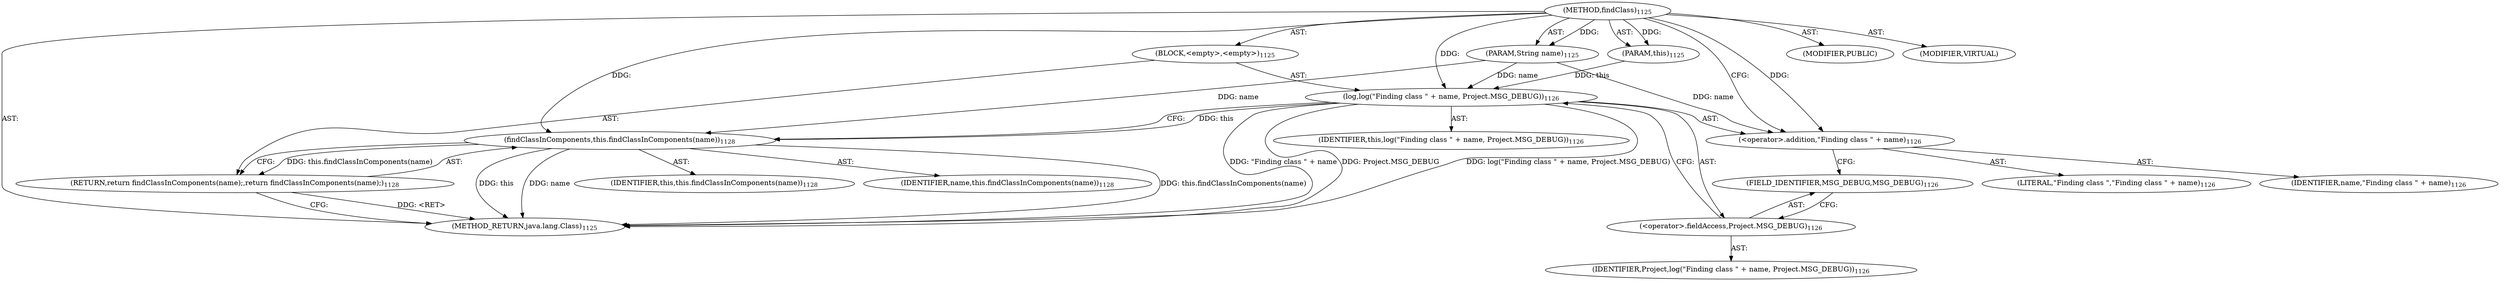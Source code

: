 digraph "findClass" {  
"111669149733" [label = <(METHOD,findClass)<SUB>1125</SUB>> ]
"115964117012" [label = <(PARAM,this)<SUB>1125</SUB>> ]
"115964117080" [label = <(PARAM,String name)<SUB>1125</SUB>> ]
"25769803916" [label = <(BLOCK,&lt;empty&gt;,&lt;empty&gt;)<SUB>1125</SUB>> ]
"30064771633" [label = <(log,log(&quot;Finding class &quot; + name, Project.MSG_DEBUG))<SUB>1126</SUB>> ]
"68719476795" [label = <(IDENTIFIER,this,log(&quot;Finding class &quot; + name, Project.MSG_DEBUG))<SUB>1126</SUB>> ]
"30064771634" [label = <(&lt;operator&gt;.addition,&quot;Finding class &quot; + name)<SUB>1126</SUB>> ]
"90194313347" [label = <(LITERAL,&quot;Finding class &quot;,&quot;Finding class &quot; + name)<SUB>1126</SUB>> ]
"68719477226" [label = <(IDENTIFIER,name,&quot;Finding class &quot; + name)<SUB>1126</SUB>> ]
"30064771635" [label = <(&lt;operator&gt;.fieldAccess,Project.MSG_DEBUG)<SUB>1126</SUB>> ]
"68719477227" [label = <(IDENTIFIER,Project,log(&quot;Finding class &quot; + name, Project.MSG_DEBUG))<SUB>1126</SUB>> ]
"55834574969" [label = <(FIELD_IDENTIFIER,MSG_DEBUG,MSG_DEBUG)<SUB>1126</SUB>> ]
"146028888092" [label = <(RETURN,return findClassInComponents(name);,return findClassInComponents(name);)<SUB>1128</SUB>> ]
"30064771636" [label = <(findClassInComponents,this.findClassInComponents(name))<SUB>1128</SUB>> ]
"68719476796" [label = <(IDENTIFIER,this,this.findClassInComponents(name))<SUB>1128</SUB>> ]
"68719477228" [label = <(IDENTIFIER,name,this.findClassInComponents(name))<SUB>1128</SUB>> ]
"133143986271" [label = <(MODIFIER,PUBLIC)> ]
"133143986272" [label = <(MODIFIER,VIRTUAL)> ]
"128849018917" [label = <(METHOD_RETURN,java.lang.Class)<SUB>1125</SUB>> ]
  "111669149733" -> "115964117012"  [ label = "AST: "] 
  "111669149733" -> "115964117080"  [ label = "AST: "] 
  "111669149733" -> "25769803916"  [ label = "AST: "] 
  "111669149733" -> "133143986271"  [ label = "AST: "] 
  "111669149733" -> "133143986272"  [ label = "AST: "] 
  "111669149733" -> "128849018917"  [ label = "AST: "] 
  "25769803916" -> "30064771633"  [ label = "AST: "] 
  "25769803916" -> "146028888092"  [ label = "AST: "] 
  "30064771633" -> "68719476795"  [ label = "AST: "] 
  "30064771633" -> "30064771634"  [ label = "AST: "] 
  "30064771633" -> "30064771635"  [ label = "AST: "] 
  "30064771634" -> "90194313347"  [ label = "AST: "] 
  "30064771634" -> "68719477226"  [ label = "AST: "] 
  "30064771635" -> "68719477227"  [ label = "AST: "] 
  "30064771635" -> "55834574969"  [ label = "AST: "] 
  "146028888092" -> "30064771636"  [ label = "AST: "] 
  "30064771636" -> "68719476796"  [ label = "AST: "] 
  "30064771636" -> "68719477228"  [ label = "AST: "] 
  "30064771633" -> "30064771636"  [ label = "CFG: "] 
  "146028888092" -> "128849018917"  [ label = "CFG: "] 
  "30064771634" -> "55834574969"  [ label = "CFG: "] 
  "30064771635" -> "30064771633"  [ label = "CFG: "] 
  "30064771636" -> "146028888092"  [ label = "CFG: "] 
  "55834574969" -> "30064771635"  [ label = "CFG: "] 
  "111669149733" -> "30064771634"  [ label = "CFG: "] 
  "146028888092" -> "128849018917"  [ label = "DDG: &lt;RET&gt;"] 
  "30064771633" -> "128849018917"  [ label = "DDG: &quot;Finding class &quot; + name"] 
  "30064771633" -> "128849018917"  [ label = "DDG: Project.MSG_DEBUG"] 
  "30064771633" -> "128849018917"  [ label = "DDG: log(&quot;Finding class &quot; + name, Project.MSG_DEBUG)"] 
  "30064771636" -> "128849018917"  [ label = "DDG: this"] 
  "30064771636" -> "128849018917"  [ label = "DDG: name"] 
  "30064771636" -> "128849018917"  [ label = "DDG: this.findClassInComponents(name)"] 
  "111669149733" -> "115964117012"  [ label = "DDG: "] 
  "111669149733" -> "115964117080"  [ label = "DDG: "] 
  "30064771636" -> "146028888092"  [ label = "DDG: this.findClassInComponents(name)"] 
  "115964117012" -> "30064771633"  [ label = "DDG: this"] 
  "111669149733" -> "30064771633"  [ label = "DDG: "] 
  "115964117080" -> "30064771633"  [ label = "DDG: name"] 
  "111669149733" -> "30064771634"  [ label = "DDG: "] 
  "115964117080" -> "30064771634"  [ label = "DDG: name"] 
  "30064771633" -> "30064771636"  [ label = "DDG: this"] 
  "111669149733" -> "30064771636"  [ label = "DDG: "] 
  "115964117080" -> "30064771636"  [ label = "DDG: name"] 
}

